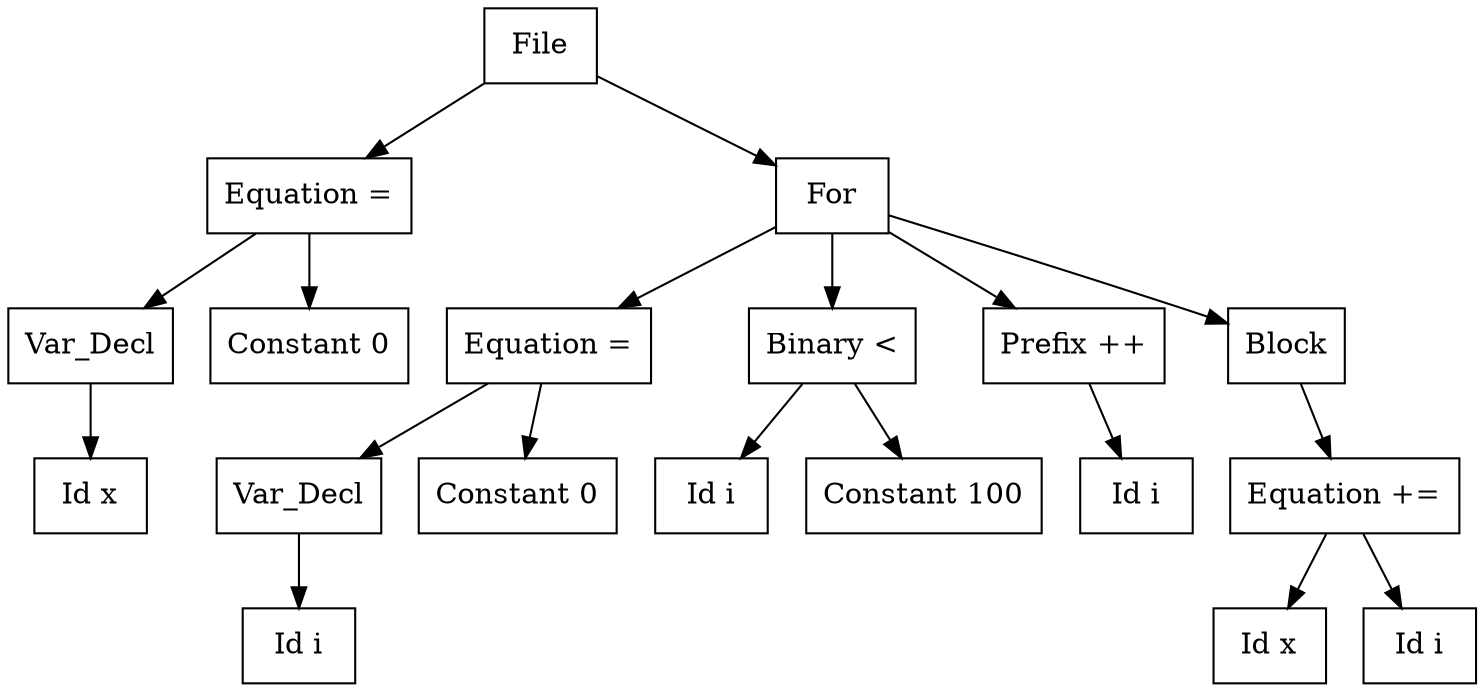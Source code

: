 digraph G {
node [shape=box];

  File -> Eq1;
          Eq1                      -> Var1
                                      Var1 -> Id1;
          Eq1                      -> Const1;
  File -> For;
          For                      -> Eq2;
                                      Eq2                          -> Var2;
                                                                      Var2                     -> Id2;
                                      Eq2                          -> Const3;
          For                      -> Binary;
                                      Binary                       -> Id3;
                                      Binary                       -> Const2;
          For                      -> Prefix;
                                      Prefix                       -> Id4;
          For                      -> Block;
                                      Block                        -> Eq3;
                                                                      Eq3                      -> Id5;
                                                                      Eq3                      -> Id6;
  Eq1 [label="Equation ="];
  Var1 [label="Var_Decl"];
  Id1 [label="Id x"];
  Const1 [label="Constant 0"];
  Eq2 [label="Equation ="];
  Var2 [label="Var_Decl"];
  Id2 [label="Id i"];
  Binary [label="Binary <"];
  Id3 [label="Id i"];
  Const2 [label="Constant 100"];
  Const3 [label="Constant 0"];
  Prefix [label="Prefix ++"];
  Id4 [label="Id i"];
  Eq3 [label="Equation +="];
  Id5 [label="Id x"];
  Id6 [label="Id i"];
}

